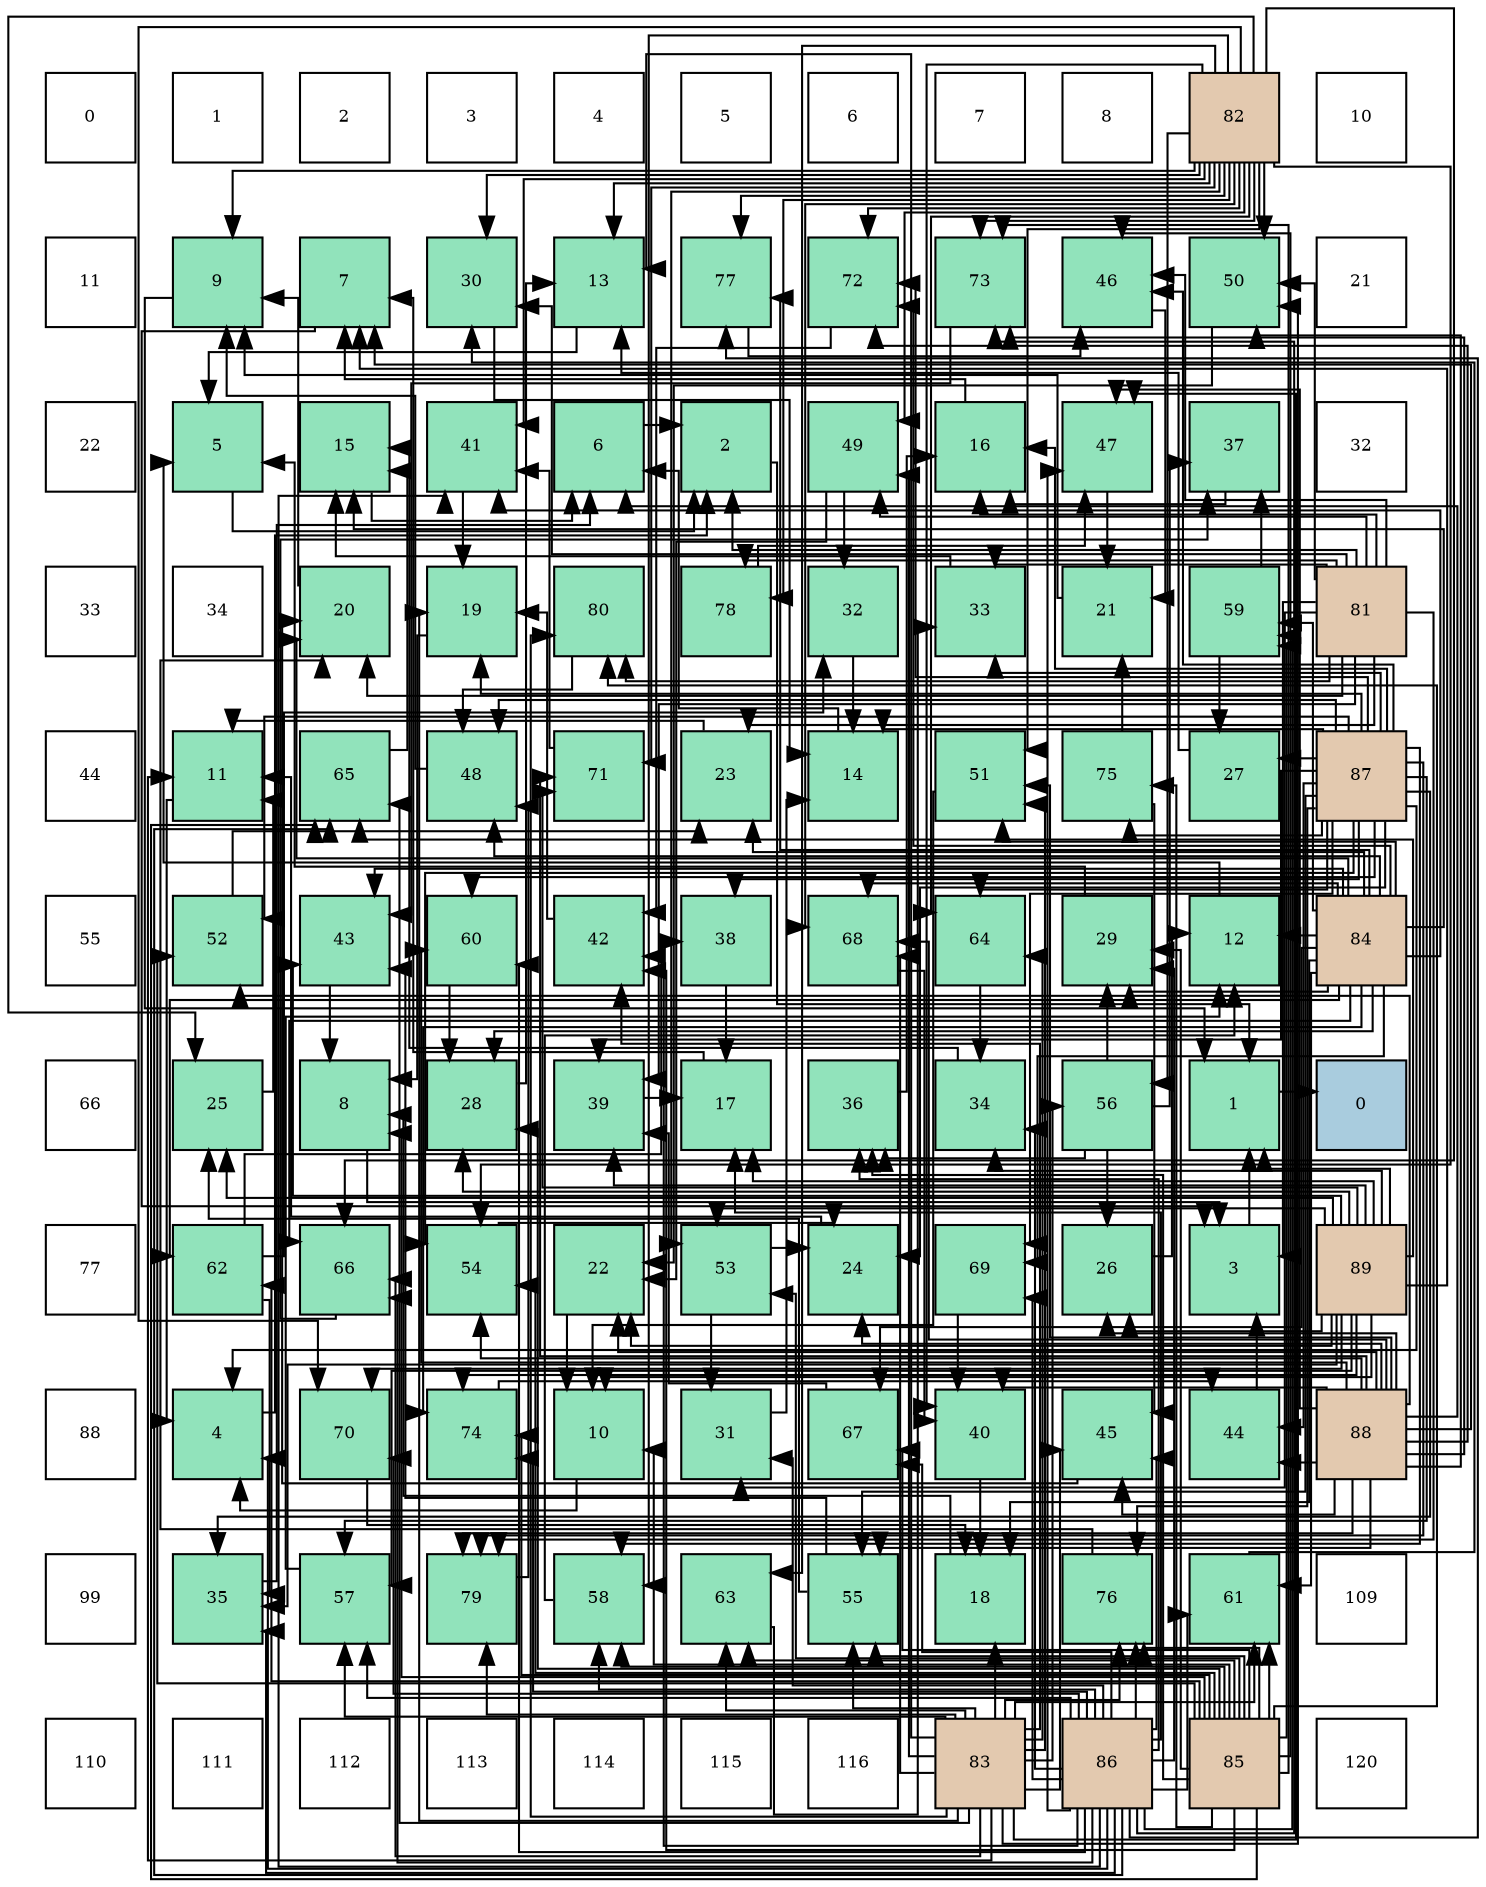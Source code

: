 digraph layout{
 rankdir=TB;
 splines=ortho;
 node [style=filled shape=square fixedsize=true width=0.6];
0[label="0", fontsize=8, fillcolor="#ffffff"];
1[label="1", fontsize=8, fillcolor="#ffffff"];
2[label="2", fontsize=8, fillcolor="#ffffff"];
3[label="3", fontsize=8, fillcolor="#ffffff"];
4[label="4", fontsize=8, fillcolor="#ffffff"];
5[label="5", fontsize=8, fillcolor="#ffffff"];
6[label="6", fontsize=8, fillcolor="#ffffff"];
7[label="7", fontsize=8, fillcolor="#ffffff"];
8[label="8", fontsize=8, fillcolor="#ffffff"];
9[label="82", fontsize=8, fillcolor="#e3c9af"];
10[label="10", fontsize=8, fillcolor="#ffffff"];
11[label="11", fontsize=8, fillcolor="#ffffff"];
12[label="9", fontsize=8, fillcolor="#91e3bb"];
13[label="7", fontsize=8, fillcolor="#91e3bb"];
14[label="30", fontsize=8, fillcolor="#91e3bb"];
15[label="13", fontsize=8, fillcolor="#91e3bb"];
16[label="77", fontsize=8, fillcolor="#91e3bb"];
17[label="72", fontsize=8, fillcolor="#91e3bb"];
18[label="73", fontsize=8, fillcolor="#91e3bb"];
19[label="46", fontsize=8, fillcolor="#91e3bb"];
20[label="50", fontsize=8, fillcolor="#91e3bb"];
21[label="21", fontsize=8, fillcolor="#ffffff"];
22[label="22", fontsize=8, fillcolor="#ffffff"];
23[label="5", fontsize=8, fillcolor="#91e3bb"];
24[label="15", fontsize=8, fillcolor="#91e3bb"];
25[label="41", fontsize=8, fillcolor="#91e3bb"];
26[label="6", fontsize=8, fillcolor="#91e3bb"];
27[label="2", fontsize=8, fillcolor="#91e3bb"];
28[label="49", fontsize=8, fillcolor="#91e3bb"];
29[label="16", fontsize=8, fillcolor="#91e3bb"];
30[label="47", fontsize=8, fillcolor="#91e3bb"];
31[label="37", fontsize=8, fillcolor="#91e3bb"];
32[label="32", fontsize=8, fillcolor="#ffffff"];
33[label="33", fontsize=8, fillcolor="#ffffff"];
34[label="34", fontsize=8, fillcolor="#ffffff"];
35[label="20", fontsize=8, fillcolor="#91e3bb"];
36[label="19", fontsize=8, fillcolor="#91e3bb"];
37[label="80", fontsize=8, fillcolor="#91e3bb"];
38[label="78", fontsize=8, fillcolor="#91e3bb"];
39[label="32", fontsize=8, fillcolor="#91e3bb"];
40[label="33", fontsize=8, fillcolor="#91e3bb"];
41[label="21", fontsize=8, fillcolor="#91e3bb"];
42[label="59", fontsize=8, fillcolor="#91e3bb"];
43[label="81", fontsize=8, fillcolor="#e3c9af"];
44[label="44", fontsize=8, fillcolor="#ffffff"];
45[label="11", fontsize=8, fillcolor="#91e3bb"];
46[label="65", fontsize=8, fillcolor="#91e3bb"];
47[label="48", fontsize=8, fillcolor="#91e3bb"];
48[label="71", fontsize=8, fillcolor="#91e3bb"];
49[label="23", fontsize=8, fillcolor="#91e3bb"];
50[label="14", fontsize=8, fillcolor="#91e3bb"];
51[label="51", fontsize=8, fillcolor="#91e3bb"];
52[label="75", fontsize=8, fillcolor="#91e3bb"];
53[label="27", fontsize=8, fillcolor="#91e3bb"];
54[label="87", fontsize=8, fillcolor="#e3c9af"];
55[label="55", fontsize=8, fillcolor="#ffffff"];
56[label="52", fontsize=8, fillcolor="#91e3bb"];
57[label="43", fontsize=8, fillcolor="#91e3bb"];
58[label="60", fontsize=8, fillcolor="#91e3bb"];
59[label="42", fontsize=8, fillcolor="#91e3bb"];
60[label="38", fontsize=8, fillcolor="#91e3bb"];
61[label="68", fontsize=8, fillcolor="#91e3bb"];
62[label="64", fontsize=8, fillcolor="#91e3bb"];
63[label="29", fontsize=8, fillcolor="#91e3bb"];
64[label="12", fontsize=8, fillcolor="#91e3bb"];
65[label="84", fontsize=8, fillcolor="#e3c9af"];
66[label="66", fontsize=8, fillcolor="#ffffff"];
67[label="25", fontsize=8, fillcolor="#91e3bb"];
68[label="8", fontsize=8, fillcolor="#91e3bb"];
69[label="28", fontsize=8, fillcolor="#91e3bb"];
70[label="39", fontsize=8, fillcolor="#91e3bb"];
71[label="17", fontsize=8, fillcolor="#91e3bb"];
72[label="36", fontsize=8, fillcolor="#91e3bb"];
73[label="34", fontsize=8, fillcolor="#91e3bb"];
74[label="56", fontsize=8, fillcolor="#91e3bb"];
75[label="1", fontsize=8, fillcolor="#91e3bb"];
76[label="0", fontsize=8, fillcolor="#a9ccde"];
77[label="77", fontsize=8, fillcolor="#ffffff"];
78[label="62", fontsize=8, fillcolor="#91e3bb"];
79[label="66", fontsize=8, fillcolor="#91e3bb"];
80[label="54", fontsize=8, fillcolor="#91e3bb"];
81[label="22", fontsize=8, fillcolor="#91e3bb"];
82[label="53", fontsize=8, fillcolor="#91e3bb"];
83[label="24", fontsize=8, fillcolor="#91e3bb"];
84[label="69", fontsize=8, fillcolor="#91e3bb"];
85[label="26", fontsize=8, fillcolor="#91e3bb"];
86[label="3", fontsize=8, fillcolor="#91e3bb"];
87[label="89", fontsize=8, fillcolor="#e3c9af"];
88[label="88", fontsize=8, fillcolor="#ffffff"];
89[label="4", fontsize=8, fillcolor="#91e3bb"];
90[label="70", fontsize=8, fillcolor="#91e3bb"];
91[label="74", fontsize=8, fillcolor="#91e3bb"];
92[label="10", fontsize=8, fillcolor="#91e3bb"];
93[label="31", fontsize=8, fillcolor="#91e3bb"];
94[label="67", fontsize=8, fillcolor="#91e3bb"];
95[label="40", fontsize=8, fillcolor="#91e3bb"];
96[label="45", fontsize=8, fillcolor="#91e3bb"];
97[label="44", fontsize=8, fillcolor="#91e3bb"];
98[label="88", fontsize=8, fillcolor="#e3c9af"];
99[label="99", fontsize=8, fillcolor="#ffffff"];
100[label="35", fontsize=8, fillcolor="#91e3bb"];
101[label="57", fontsize=8, fillcolor="#91e3bb"];
102[label="79", fontsize=8, fillcolor="#91e3bb"];
103[label="58", fontsize=8, fillcolor="#91e3bb"];
104[label="63", fontsize=8, fillcolor="#91e3bb"];
105[label="55", fontsize=8, fillcolor="#91e3bb"];
106[label="18", fontsize=8, fillcolor="#91e3bb"];
107[label="76", fontsize=8, fillcolor="#91e3bb"];
108[label="61", fontsize=8, fillcolor="#91e3bb"];
109[label="109", fontsize=8, fillcolor="#ffffff"];
110[label="110", fontsize=8, fillcolor="#ffffff"];
111[label="111", fontsize=8, fillcolor="#ffffff"];
112[label="112", fontsize=8, fillcolor="#ffffff"];
113[label="113", fontsize=8, fillcolor="#ffffff"];
114[label="114", fontsize=8, fillcolor="#ffffff"];
115[label="115", fontsize=8, fillcolor="#ffffff"];
116[label="116", fontsize=8, fillcolor="#ffffff"];
117[label="83", fontsize=8, fillcolor="#e3c9af"];
118[label="86", fontsize=8, fillcolor="#e3c9af"];
119[label="85", fontsize=8, fillcolor="#e3c9af"];
120[label="120", fontsize=8, fillcolor="#ffffff"];
edge [constraint=false, style=vis];75 -> 76;
27 -> 75;
86 -> 75;
89 -> 27;
23 -> 27;
26 -> 27;
13 -> 86;
68 -> 86;
12 -> 75;
92 -> 89;
45 -> 89;
64 -> 23;
15 -> 23;
50 -> 26;
24 -> 26;
29 -> 13;
71 -> 13;
106 -> 68;
36 -> 68;
35 -> 12;
41 -> 12;
81 -> 92;
49 -> 45;
83 -> 45;
67 -> 45;
85 -> 64;
53 -> 15;
69 -> 15;
63 -> 23;
14 -> 50;
93 -> 50;
39 -> 50;
40 -> 24;
73 -> 24;
100 -> 26;
72 -> 29;
31 -> 29;
60 -> 71;
70 -> 71;
95 -> 106;
25 -> 36;
59 -> 36;
57 -> 68;
97 -> 86;
96 -> 35;
19 -> 41;
30 -> 41;
47 -> 12;
28 -> 81;
28 -> 39;
20 -> 81;
51 -> 92;
56 -> 49;
82 -> 83;
82 -> 93;
80 -> 83;
105 -> 67;
105 -> 57;
74 -> 85;
74 -> 63;
74 -> 72;
74 -> 31;
101 -> 64;
103 -> 64;
42 -> 53;
42 -> 31;
58 -> 69;
108 -> 14;
78 -> 39;
78 -> 100;
78 -> 60;
104 -> 40;
62 -> 73;
46 -> 24;
79 -> 31;
94 -> 70;
61 -> 95;
84 -> 95;
90 -> 106;
48 -> 25;
17 -> 59;
18 -> 57;
91 -> 97;
52 -> 41;
52 -> 96;
107 -> 35;
16 -> 19;
38 -> 30;
102 -> 47;
37 -> 47;
43 -> 27;
43 -> 86;
43 -> 29;
43 -> 35;
43 -> 49;
43 -> 14;
43 -> 93;
43 -> 40;
43 -> 70;
43 -> 19;
43 -> 28;
43 -> 20;
43 -> 38;
43 -> 102;
43 -> 37;
9 -> 12;
9 -> 15;
9 -> 67;
9 -> 14;
9 -> 95;
9 -> 25;
9 -> 28;
9 -> 20;
9 -> 51;
9 -> 82;
9 -> 80;
9 -> 74;
9 -> 103;
9 -> 104;
9 -> 62;
9 -> 79;
9 -> 61;
9 -> 90;
9 -> 48;
9 -> 17;
9 -> 18;
9 -> 16;
9 -> 38;
117 -> 45;
117 -> 15;
117 -> 106;
117 -> 36;
117 -> 59;
117 -> 96;
117 -> 30;
117 -> 28;
117 -> 20;
117 -> 51;
117 -> 105;
117 -> 74;
117 -> 101;
117 -> 108;
117 -> 104;
117 -> 62;
117 -> 46;
117 -> 79;
117 -> 61;
117 -> 107;
117 -> 102;
117 -> 37;
65 -> 64;
65 -> 24;
65 -> 106;
65 -> 35;
65 -> 49;
65 -> 69;
65 -> 63;
65 -> 25;
65 -> 57;
65 -> 47;
65 -> 51;
65 -> 42;
65 -> 108;
65 -> 78;
65 -> 79;
65 -> 94;
65 -> 61;
65 -> 84;
65 -> 17;
65 -> 91;
65 -> 16;
119 -> 68;
119 -> 92;
119 -> 69;
119 -> 63;
119 -> 72;
119 -> 59;
119 -> 19;
119 -> 56;
119 -> 82;
119 -> 80;
119 -> 105;
119 -> 103;
119 -> 42;
119 -> 108;
119 -> 78;
119 -> 104;
119 -> 46;
119 -> 94;
119 -> 18;
119 -> 91;
119 -> 52;
119 -> 107;
119 -> 37;
118 -> 89;
118 -> 71;
118 -> 63;
118 -> 93;
118 -> 73;
118 -> 100;
118 -> 72;
118 -> 25;
118 -> 59;
118 -> 96;
118 -> 30;
118 -> 101;
118 -> 103;
118 -> 42;
118 -> 58;
118 -> 108;
118 -> 46;
118 -> 79;
118 -> 94;
118 -> 84;
118 -> 90;
118 -> 18;
118 -> 91;
118 -> 107;
118 -> 16;
54 -> 89;
54 -> 50;
54 -> 29;
54 -> 36;
54 -> 83;
54 -> 53;
54 -> 40;
54 -> 100;
54 -> 60;
54 -> 70;
54 -> 97;
54 -> 19;
54 -> 47;
54 -> 56;
54 -> 80;
54 -> 105;
54 -> 101;
54 -> 103;
54 -> 58;
54 -> 62;
54 -> 84;
54 -> 17;
54 -> 52;
54 -> 107;
54 -> 102;
98 -> 26;
98 -> 13;
98 -> 81;
98 -> 83;
98 -> 85;
98 -> 95;
98 -> 97;
98 -> 96;
98 -> 30;
98 -> 20;
98 -> 51;
98 -> 56;
98 -> 80;
98 -> 105;
98 -> 58;
98 -> 61;
98 -> 48;
98 -> 17;
98 -> 18;
98 -> 102;
87 -> 75;
87 -> 13;
87 -> 92;
87 -> 71;
87 -> 81;
87 -> 67;
87 -> 85;
87 -> 69;
87 -> 73;
87 -> 100;
87 -> 70;
87 -> 57;
87 -> 82;
87 -> 101;
87 -> 46;
87 -> 90;
87 -> 48;
87 -> 91;
edge [constraint=true, style=invis];
0 -> 11 -> 22 -> 33 -> 44 -> 55 -> 66 -> 77 -> 88 -> 99 -> 110;
1 -> 12 -> 23 -> 34 -> 45 -> 56 -> 67 -> 78 -> 89 -> 100 -> 111;
2 -> 13 -> 24 -> 35 -> 46 -> 57 -> 68 -> 79 -> 90 -> 101 -> 112;
3 -> 14 -> 25 -> 36 -> 47 -> 58 -> 69 -> 80 -> 91 -> 102 -> 113;
4 -> 15 -> 26 -> 37 -> 48 -> 59 -> 70 -> 81 -> 92 -> 103 -> 114;
5 -> 16 -> 27 -> 38 -> 49 -> 60 -> 71 -> 82 -> 93 -> 104 -> 115;
6 -> 17 -> 28 -> 39 -> 50 -> 61 -> 72 -> 83 -> 94 -> 105 -> 116;
7 -> 18 -> 29 -> 40 -> 51 -> 62 -> 73 -> 84 -> 95 -> 106 -> 117;
8 -> 19 -> 30 -> 41 -> 52 -> 63 -> 74 -> 85 -> 96 -> 107 -> 118;
9 -> 20 -> 31 -> 42 -> 53 -> 64 -> 75 -> 86 -> 97 -> 108 -> 119;
10 -> 21 -> 32 -> 43 -> 54 -> 65 -> 76 -> 87 -> 98 -> 109 -> 120;
rank = same {0 -> 1 -> 2 -> 3 -> 4 -> 5 -> 6 -> 7 -> 8 -> 9 -> 10};
rank = same {11 -> 12 -> 13 -> 14 -> 15 -> 16 -> 17 -> 18 -> 19 -> 20 -> 21};
rank = same {22 -> 23 -> 24 -> 25 -> 26 -> 27 -> 28 -> 29 -> 30 -> 31 -> 32};
rank = same {33 -> 34 -> 35 -> 36 -> 37 -> 38 -> 39 -> 40 -> 41 -> 42 -> 43};
rank = same {44 -> 45 -> 46 -> 47 -> 48 -> 49 -> 50 -> 51 -> 52 -> 53 -> 54};
rank = same {55 -> 56 -> 57 -> 58 -> 59 -> 60 -> 61 -> 62 -> 63 -> 64 -> 65};
rank = same {66 -> 67 -> 68 -> 69 -> 70 -> 71 -> 72 -> 73 -> 74 -> 75 -> 76};
rank = same {77 -> 78 -> 79 -> 80 -> 81 -> 82 -> 83 -> 84 -> 85 -> 86 -> 87};
rank = same {88 -> 89 -> 90 -> 91 -> 92 -> 93 -> 94 -> 95 -> 96 -> 97 -> 98};
rank = same {99 -> 100 -> 101 -> 102 -> 103 -> 104 -> 105 -> 106 -> 107 -> 108 -> 109};
rank = same {110 -> 111 -> 112 -> 113 -> 114 -> 115 -> 116 -> 117 -> 118 -> 119 -> 120};
}